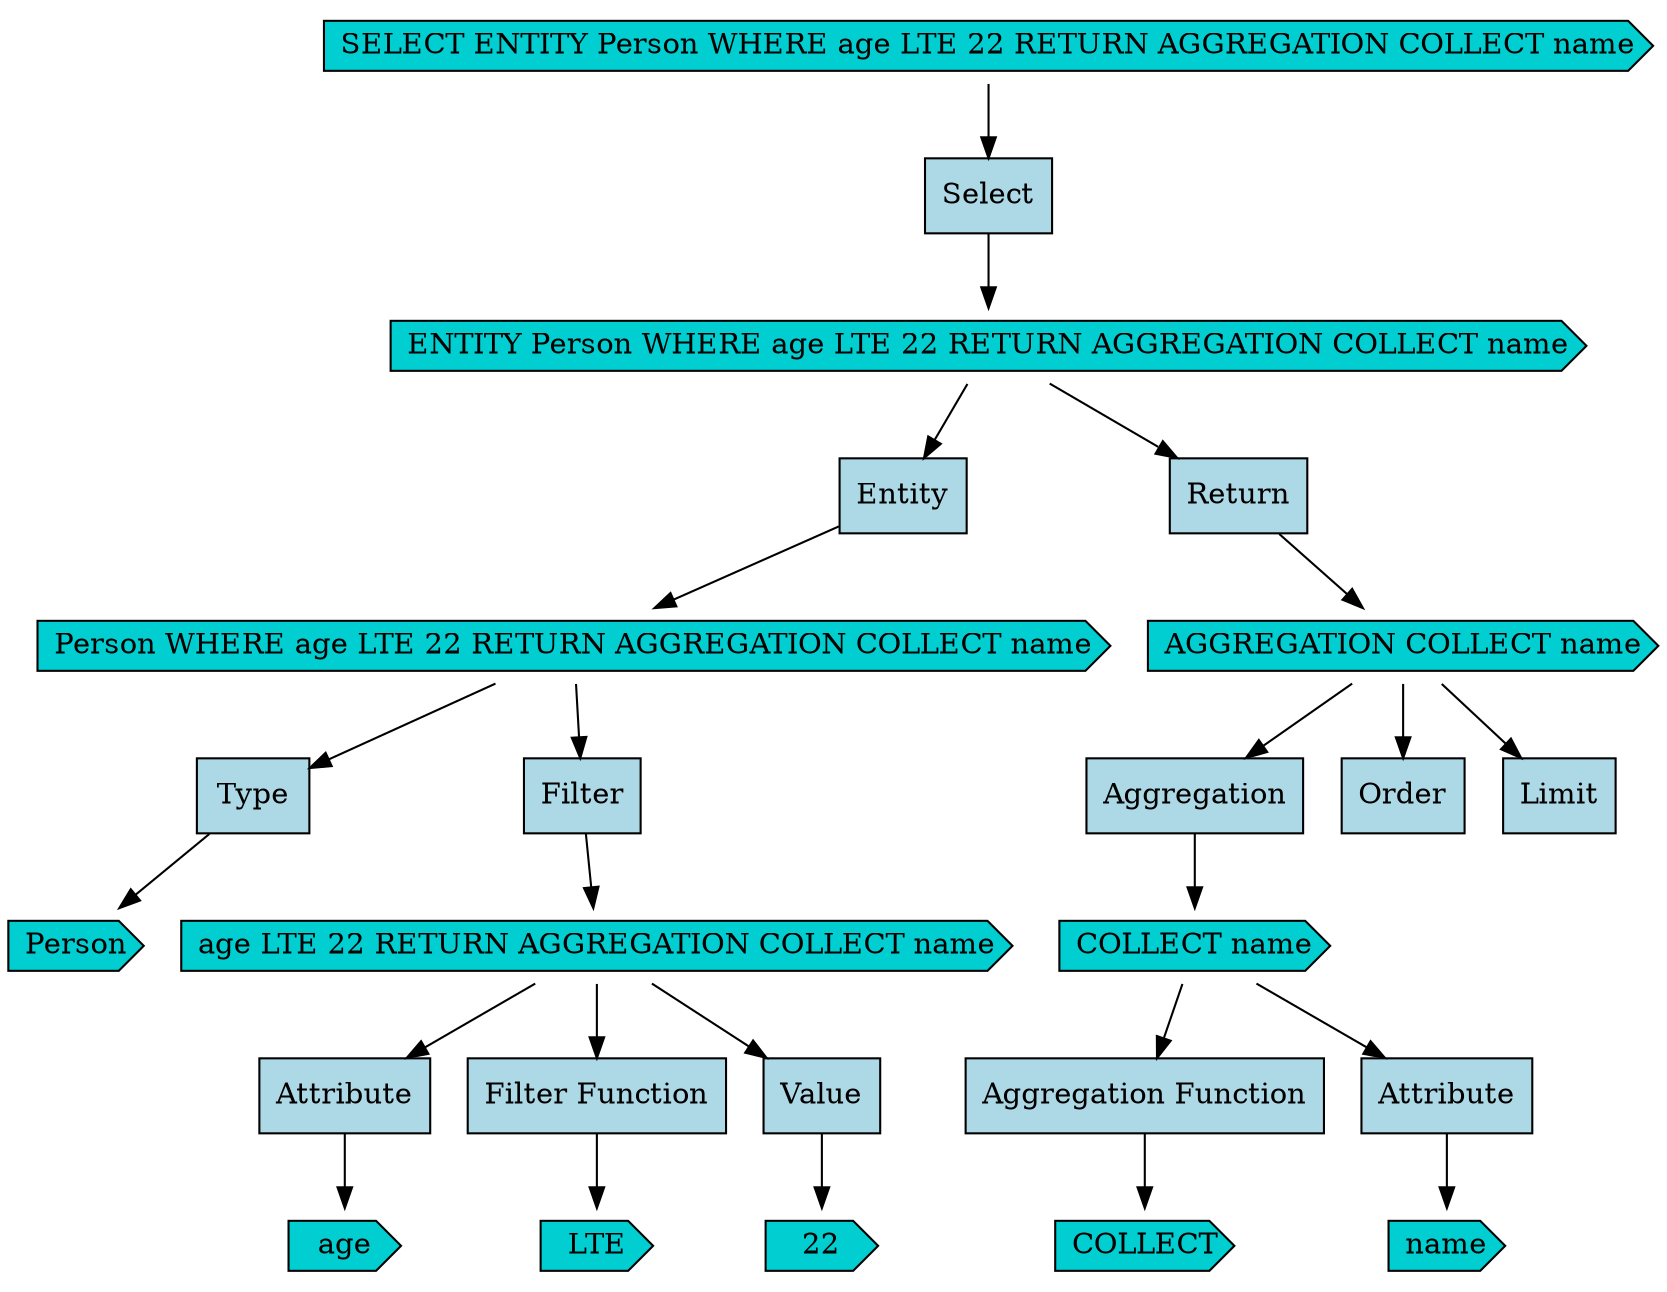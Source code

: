 digraph G {

    /* Entities */
    S [label="Select", shape=box, style=filled, fillcolor=lightblue];

    E [label="Entity", shape=box, style=filled, fillcolor=lightblue];
    R [label="Return", shape=box, style=filled, fillcolor=lightblue];

    T [label="Type", shape=box style=filled, fillcolor=lightblue];
    F [label="Filter", shape=box, style=filled, fillcolor=lightblue];

    A [label="Aggregation", shape=box, style=filled, fillcolor=lightblue];
    O [label="Order", shape=box, style=filled, fillcolor=lightblue];
    L [label="Limit", shape=box, style=filled, fillcolor=lightblue];

    At1 [label="Attribute", shape=box, style=filled, fillcolor=lightblue];
    Ff [label="Filter Function", shape=box, style=filled, fillcolor=lightblue];
    V [label="Value", shape=box, style=filled, fillcolor=lightblue];

    Af [label="Aggregation Function", shape=box, style=filled, fillcolor=lightblue];
    At [label="Attribute", shape=box, style=filled, fillcolor=lightblue];


    Q1 [label="SELECT ENTITY Person WHERE age LTE 22 RETURN AGGREGATION COLLECT name", shape=cds, style=filled, fillcolor=darkturquoise];
    Q2 [label="ENTITY Person WHERE age LTE 22 RETURN AGGREGATION COLLECT name", shape=cds, style=filled, fillcolor=darkturquoise];
    Q3 [label="Person WHERE age LTE 22 RETURN AGGREGATION COLLECT name", shape=cds, style=filled, fillcolor=darkturquoise];
    Q4 [label="AGGREGATION COLLECT name", shape=cds, style=filled, fillcolor=darkturquoise];
    Q5 [label="age LTE 22 RETURN AGGREGATION COLLECT name", shape=cds, style=filled, fillcolor=darkturquoise];
    Q6 [label="COLLECT name", shape=cds, style=filled, fillcolor=darkturquoise];

    Person [label="Person", shape=cds, style=filled, fillcolor=darkturquoise];
    Age [label="age", shape=cds, style=filled, fillcolor=darkturquoise];
    LTE [label="LTE", shape=cds, style=filled, fillcolor=darkturquoise];
    22 [label="22", shape=cds, style=filled, fillcolor=darkturquoise];
    Collect [label="COLLECT", shape=cds, style=filled, fillcolor=darkturquoise];
    name [label="name", shape=cds, style=filled, fillcolor=darkturquoise];



    /* Relationships */
    Q1 -> S
    S -> Q2
    Q2 -> {E R}

    E -> Q3
    Q3 -> {T F}
    T -> Person
    F -> Q5
    Q5 -> {At1 Ff V}
    At1 -> Age
    Ff -> LTE
    V -> 22

    R -> Q4
    Q4 -> {A O L}
    A -> Q6
    Q6 -> {Af At}
    Af -> Collect
    At -> name
}